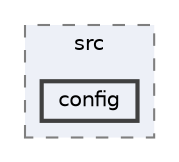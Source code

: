 digraph "packages/core/src/config"
{
 // LATEX_PDF_SIZE
  bgcolor="transparent";
  edge [fontname=Helvetica,fontsize=10,labelfontname=Helvetica,labelfontsize=10];
  node [fontname=Helvetica,fontsize=10,shape=box,height=0.2,width=0.4];
  compound=true
  subgraph clusterdir_bdca545b7ad9837b4902ae65e63f03d5 {
    graph [ bgcolor="#edf0f7", pencolor="grey50", label="src", fontname=Helvetica,fontsize=10 style="filled,dashed", URL="dir_bdca545b7ad9837b4902ae65e63f03d5.html",tooltip=""]
  dir_b92748e25ef5b435f7865ebf1984b23a [label="config", fillcolor="#edf0f7", color="grey25", style="filled,bold", URL="dir_b92748e25ef5b435f7865ebf1984b23a.html",tooltip=""];
  }
}
